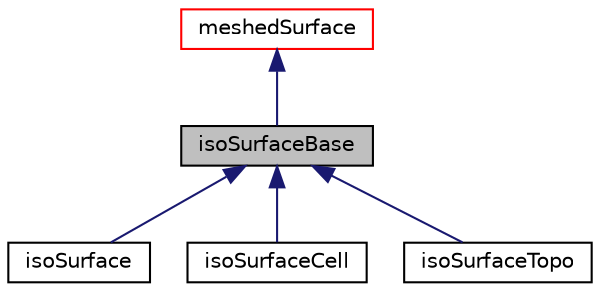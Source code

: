 digraph "isoSurfaceBase"
{
  bgcolor="transparent";
  edge [fontname="Helvetica",fontsize="10",labelfontname="Helvetica",labelfontsize="10"];
  node [fontname="Helvetica",fontsize="10",shape=record];
  Node1 [label="isoSurfaceBase",height=0.2,width=0.4,color="black", fillcolor="grey75", style="filled" fontcolor="black"];
  Node2 -> Node1 [dir="back",color="midnightblue",fontsize="10",style="solid",fontname="Helvetica"];
  Node2 [label="meshedSurface",height=0.2,width=0.4,color="red",URL="$classFoam_1_1MeshedSurface.html"];
  Node1 -> Node3 [dir="back",color="midnightblue",fontsize="10",style="solid",fontname="Helvetica"];
  Node3 [label="isoSurface",height=0.2,width=0.4,color="black",URL="$classFoam_1_1isoSurface.html",tooltip="A surface formed by the iso value. After &quot;Regularised Marching Tetrahedra: improved iso-surface extra..."];
  Node1 -> Node4 [dir="back",color="midnightblue",fontsize="10",style="solid",fontname="Helvetica"];
  Node4 [label="isoSurfaceCell",height=0.2,width=0.4,color="black",URL="$classFoam_1_1isoSurfaceCell.html",tooltip="A surface formed by the iso value. After &quot;Polygonising A Scalar Field Using Tetrahedrons&quot;, Paul Bourke (http://paulbourke.net/geometry/polygonise) and &quot;Regularised Marching Tetrahedra: improved iso-surface extraction&quot;, G.M. Treece, R.W. Prager and A.H. Gee. "];
  Node1 -> Node5 [dir="back",color="midnightblue",fontsize="10",style="solid",fontname="Helvetica"];
  Node5 [label="isoSurfaceTopo",height=0.2,width=0.4,color="black",URL="$classFoam_1_1isoSurfaceTopo.html",tooltip="Marching tet iso surface algorithm with optional filtering to keep only points originating from mesh ..."];
}
